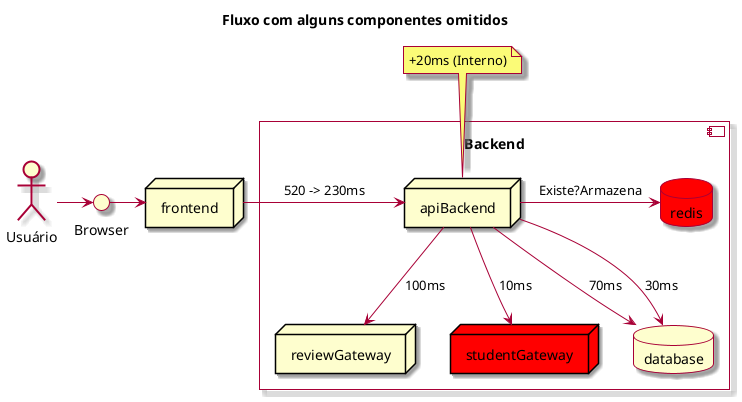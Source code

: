 @startuml

skin rose

Title: Fluxo com alguns componentes omitidos


actor "Usuário" as actor
interface "Browser" as browser
node frontend

actor -> browser
browser -> frontend

component "Backend\n" {

  node "apiBackend" as backend
  node reviewGateway as reviewGateway
  node studentGateway as studentGateway #red
  database database
  database redis as redis  #red

  backend -> redis: Existe?Armazena
  backend --> database: 70ms
  backend --> database: 30ms
  backend --> reviewGateway: 100ms
  backend --> studentGateway: 10ms

}

frontend -> backend: 520 -> 230ms
note top of backend: +20ms (Interno)

@enduml